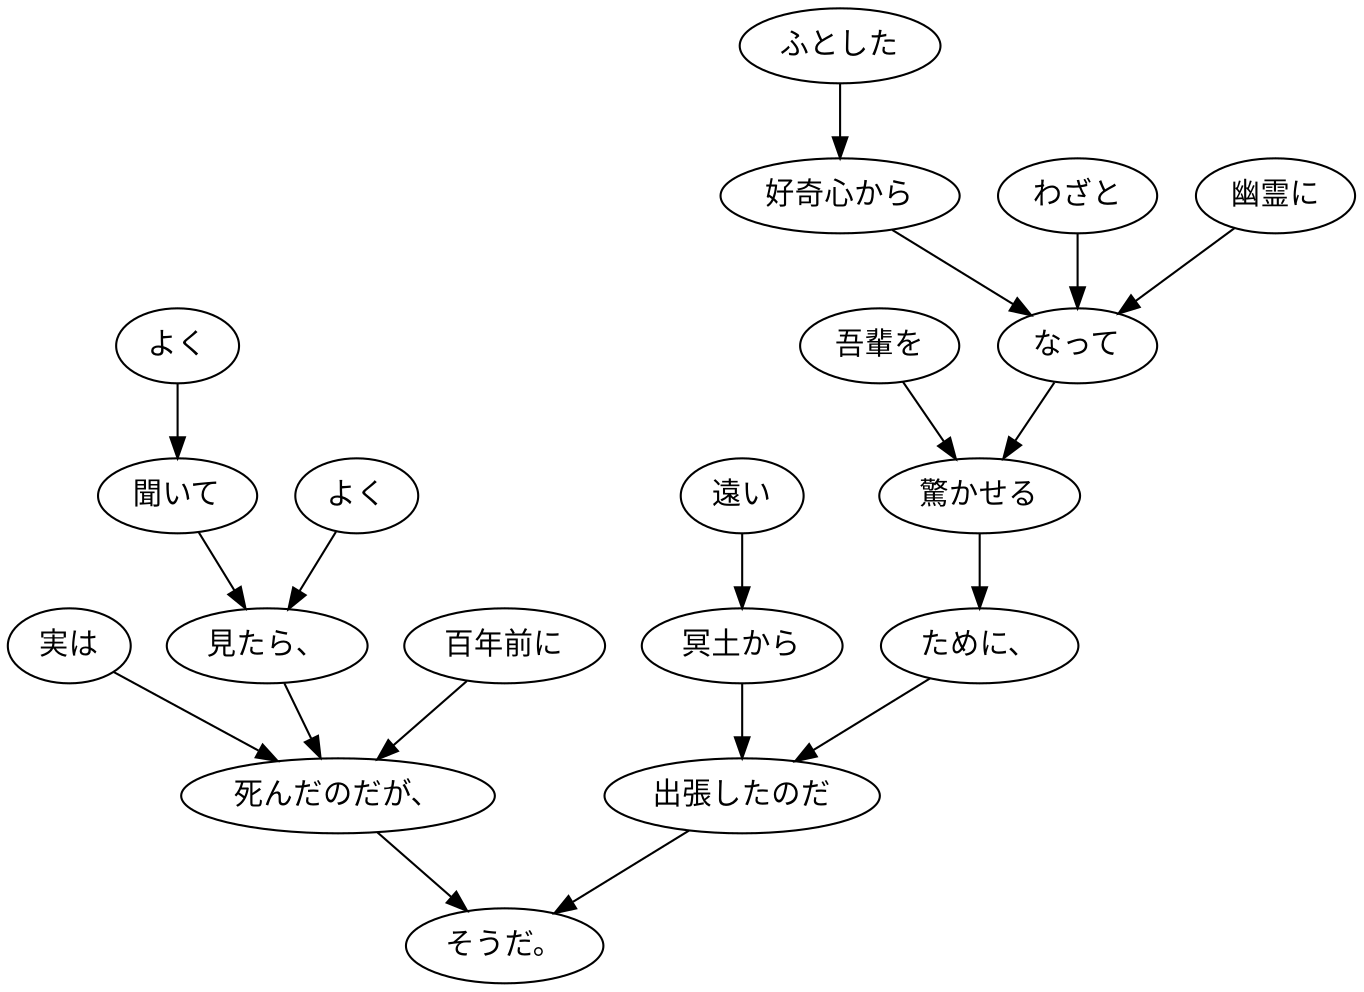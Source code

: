 digraph graph9108 {
	node0 [label="よく"];
	node1 [label="よく"];
	node2 [label="聞いて"];
	node3 [label="見たら、"];
	node4 [label="実は"];
	node5 [label="百年前に"];
	node6 [label="死んだのだが、"];
	node7 [label="ふとした"];
	node8 [label="好奇心から"];
	node9 [label="わざと"];
	node10 [label="幽霊に"];
	node11 [label="なって"];
	node12 [label="吾輩を"];
	node13 [label="驚かせる"];
	node14 [label="ために、"];
	node15 [label="遠い"];
	node16 [label="冥土から"];
	node17 [label="出張したのだ"];
	node18 [label="そうだ。"];
	node0 -> node3;
	node1 -> node2;
	node2 -> node3;
	node3 -> node6;
	node4 -> node6;
	node5 -> node6;
	node6 -> node18;
	node7 -> node8;
	node8 -> node11;
	node9 -> node11;
	node10 -> node11;
	node11 -> node13;
	node12 -> node13;
	node13 -> node14;
	node14 -> node17;
	node15 -> node16;
	node16 -> node17;
	node17 -> node18;
}
